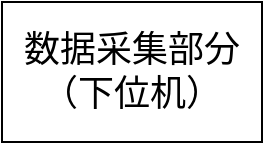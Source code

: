 <mxfile version="26.2.14">
  <diagram name="第 1 页" id="ePOUjgFejFueC9woauqo">
    <mxGraphModel dx="1213" dy="673" grid="1" gridSize="10" guides="1" tooltips="1" connect="1" arrows="1" fold="1" page="1" pageScale="1" pageWidth="827" pageHeight="1169" math="0" shadow="0">
      <root>
        <mxCell id="0" />
        <mxCell id="1" parent="0" />
        <mxCell id="lijlywgBbiEAjTEvloUU-1" value="&lt;span style=&quot;font-family: 宋体;&quot;&gt;&lt;font style=&quot;font-size: 18px;&quot;&gt;数据采集部分&lt;/font&gt;&lt;/span&gt;&lt;div&gt;&lt;span style=&quot;font-family: 宋体;&quot;&gt;&lt;font style=&quot;font-size: 18px;&quot;&gt;（下位机）&lt;/font&gt;&lt;/span&gt;&lt;/div&gt;" style="rounded=0;whiteSpace=wrap;html=1;" vertex="1" parent="1">
          <mxGeometry x="140" y="140" width="130" height="70" as="geometry" />
        </mxCell>
      </root>
    </mxGraphModel>
  </diagram>
</mxfile>
